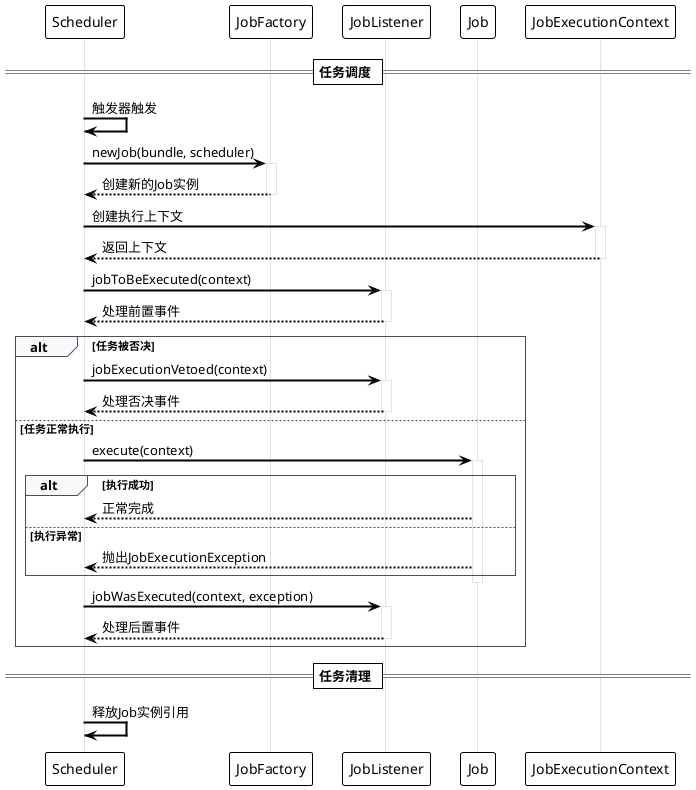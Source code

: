  @startuml
!theme plain
skinparam sequenceArrowThickness 2
skinparam sequenceGroupBorderColor #495057
skinparam sequenceGroupBackgroundColor #F8F9FA
skinparam sequenceLifeLineBorderColor #DEE2E6

participant "Scheduler" as scheduler
participant "JobFactory" as factory
participant "JobListener" as listener
participant "Job" as job
participant "JobExecutionContext" as context

== 任务调度 ==

scheduler -> scheduler : 触发器触发

scheduler -> factory : newJob(bundle, scheduler)
activate factory
factory --> scheduler : 创建新的Job实例
deactivate factory

scheduler -> context : 创建执行上下文
activate context
context --> scheduler : 返回上下文
deactivate context

scheduler -> listener : jobToBeExecuted(context)
activate listener
listener --> scheduler : 处理前置事件
deactivate listener

alt 任务被否决
    scheduler -> listener : jobExecutionVetoed(context)
    activate listener
    listener --> scheduler : 处理否决事件
    deactivate listener
else 任务正常执行
    scheduler -> job : execute(context)
    activate job
    
    alt 执行成功
        job --> scheduler : 正常完成
    else 执行异常
        job --> scheduler : 抛出JobExecutionException
    end
    deactivate job
    
    scheduler -> listener : jobWasExecuted(context, exception)
    activate listener
    listener --> scheduler : 处理后置事件
    deactivate listener
end

== 任务清理 ==

scheduler -> scheduler : 释放Job实例引用

@enduml